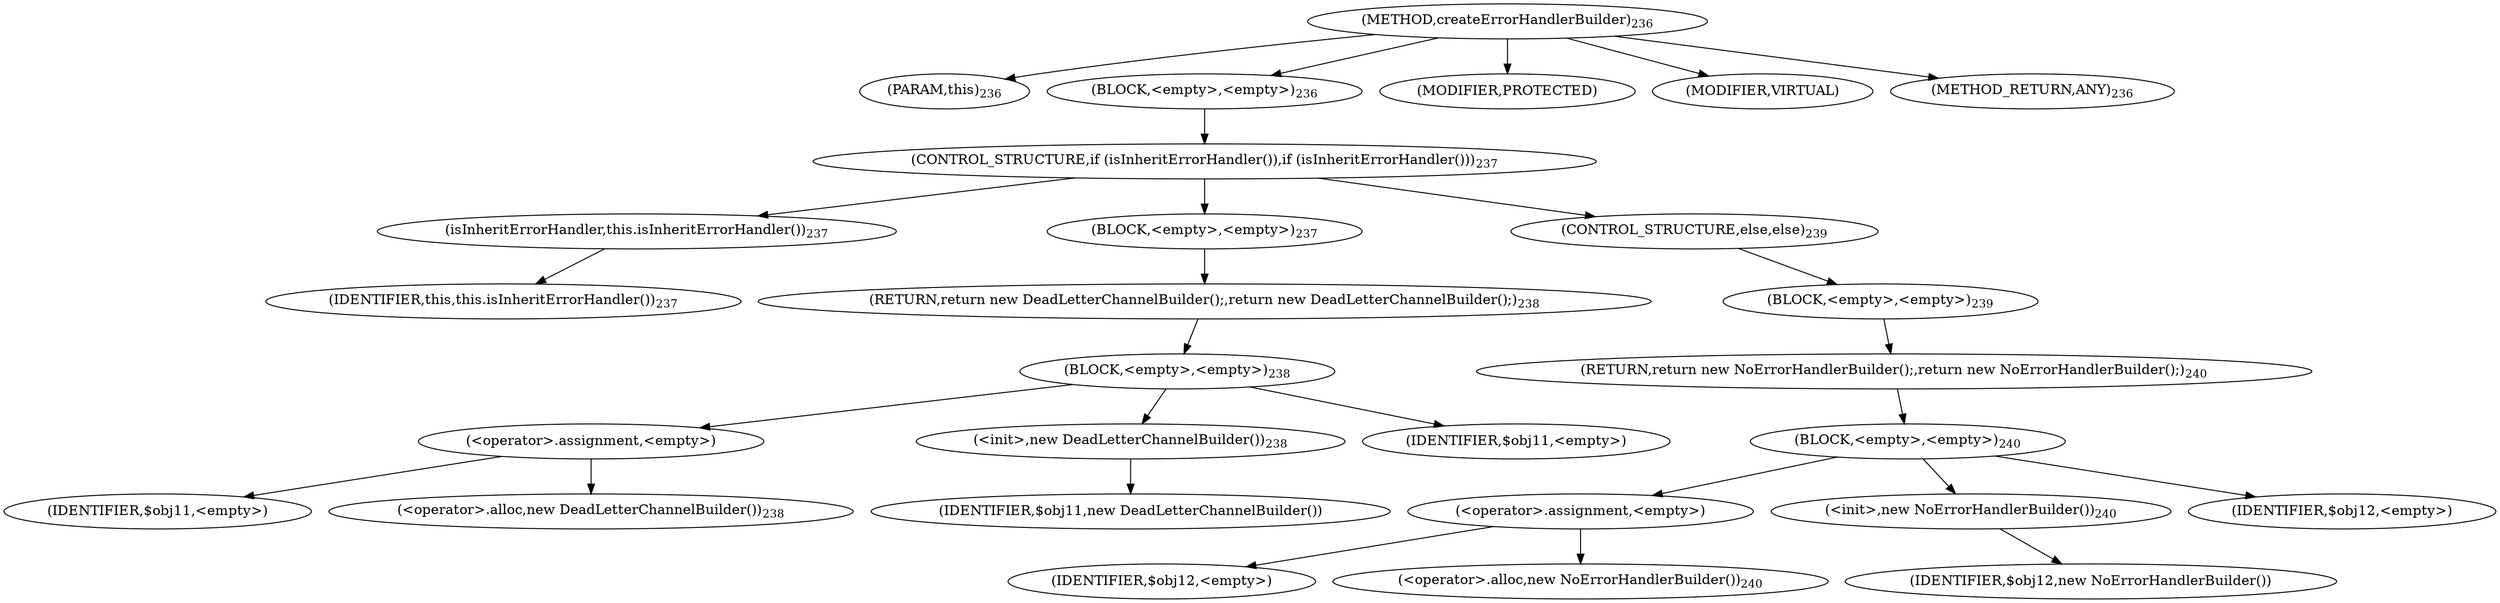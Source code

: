 digraph "createErrorHandlerBuilder" {  
"510" [label = <(METHOD,createErrorHandlerBuilder)<SUB>236</SUB>> ]
"27" [label = <(PARAM,this)<SUB>236</SUB>> ]
"511" [label = <(BLOCK,&lt;empty&gt;,&lt;empty&gt;)<SUB>236</SUB>> ]
"512" [label = <(CONTROL_STRUCTURE,if (isInheritErrorHandler()),if (isInheritErrorHandler()))<SUB>237</SUB>> ]
"513" [label = <(isInheritErrorHandler,this.isInheritErrorHandler())<SUB>237</SUB>> ]
"26" [label = <(IDENTIFIER,this,this.isInheritErrorHandler())<SUB>237</SUB>> ]
"514" [label = <(BLOCK,&lt;empty&gt;,&lt;empty&gt;)<SUB>237</SUB>> ]
"515" [label = <(RETURN,return new DeadLetterChannelBuilder();,return new DeadLetterChannelBuilder();)<SUB>238</SUB>> ]
"516" [label = <(BLOCK,&lt;empty&gt;,&lt;empty&gt;)<SUB>238</SUB>> ]
"517" [label = <(&lt;operator&gt;.assignment,&lt;empty&gt;)> ]
"518" [label = <(IDENTIFIER,$obj11,&lt;empty&gt;)> ]
"519" [label = <(&lt;operator&gt;.alloc,new DeadLetterChannelBuilder())<SUB>238</SUB>> ]
"520" [label = <(&lt;init&gt;,new DeadLetterChannelBuilder())<SUB>238</SUB>> ]
"521" [label = <(IDENTIFIER,$obj11,new DeadLetterChannelBuilder())> ]
"522" [label = <(IDENTIFIER,$obj11,&lt;empty&gt;)> ]
"523" [label = <(CONTROL_STRUCTURE,else,else)<SUB>239</SUB>> ]
"524" [label = <(BLOCK,&lt;empty&gt;,&lt;empty&gt;)<SUB>239</SUB>> ]
"525" [label = <(RETURN,return new NoErrorHandlerBuilder();,return new NoErrorHandlerBuilder();)<SUB>240</SUB>> ]
"526" [label = <(BLOCK,&lt;empty&gt;,&lt;empty&gt;)<SUB>240</SUB>> ]
"527" [label = <(&lt;operator&gt;.assignment,&lt;empty&gt;)> ]
"528" [label = <(IDENTIFIER,$obj12,&lt;empty&gt;)> ]
"529" [label = <(&lt;operator&gt;.alloc,new NoErrorHandlerBuilder())<SUB>240</SUB>> ]
"530" [label = <(&lt;init&gt;,new NoErrorHandlerBuilder())<SUB>240</SUB>> ]
"531" [label = <(IDENTIFIER,$obj12,new NoErrorHandlerBuilder())> ]
"532" [label = <(IDENTIFIER,$obj12,&lt;empty&gt;)> ]
"533" [label = <(MODIFIER,PROTECTED)> ]
"534" [label = <(MODIFIER,VIRTUAL)> ]
"535" [label = <(METHOD_RETURN,ANY)<SUB>236</SUB>> ]
  "510" -> "27" 
  "510" -> "511" 
  "510" -> "533" 
  "510" -> "534" 
  "510" -> "535" 
  "511" -> "512" 
  "512" -> "513" 
  "512" -> "514" 
  "512" -> "523" 
  "513" -> "26" 
  "514" -> "515" 
  "515" -> "516" 
  "516" -> "517" 
  "516" -> "520" 
  "516" -> "522" 
  "517" -> "518" 
  "517" -> "519" 
  "520" -> "521" 
  "523" -> "524" 
  "524" -> "525" 
  "525" -> "526" 
  "526" -> "527" 
  "526" -> "530" 
  "526" -> "532" 
  "527" -> "528" 
  "527" -> "529" 
  "530" -> "531" 
}
